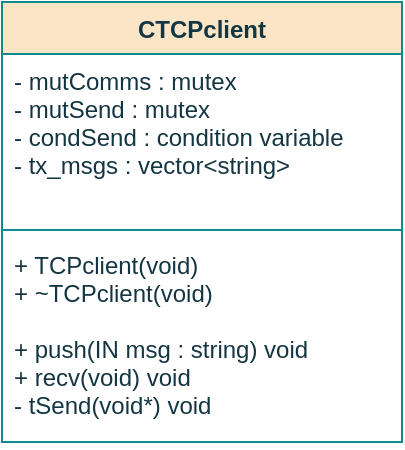 <mxfile version="15.9.6" type="github" pages="4">
  <diagram id="49ln73r_cyLWRRV5bPis" name="Class">
    <mxGraphModel dx="771" dy="411" grid="1" gridSize="10" guides="1" tooltips="1" connect="1" arrows="1" fold="1" page="1" pageScale="1" pageWidth="850" pageHeight="1100" math="0" shadow="0">
      <root>
        <mxCell id="0" />
        <mxCell id="1" parent="0" />
        <mxCell id="VT_Aw-DX98Dw9pmr3WUd-1" value="CTCPclient" style="swimlane;fontStyle=1;align=center;verticalAlign=top;childLayout=stackLayout;horizontal=1;startSize=26;horizontalStack=0;resizeParent=1;resizeParentMax=0;resizeLast=0;collapsible=1;marginBottom=0;fillColor=#FAE5C7;strokeColor=#0F8B8D;fontColor=#143642;" vertex="1" parent="1">
          <mxGeometry x="320" y="190" width="200" height="220" as="geometry">
            <mxRectangle x="240" y="280" width="60" height="26" as="alternateBounds" />
          </mxGeometry>
        </mxCell>
        <mxCell id="VT_Aw-DX98Dw9pmr3WUd-2" value="-  mutComms : mutex&#xa;-  mutSend : mutex&#xa;- condSend : condition variable&#xa;- tx_msgs : vector&lt;string&gt;&#xa;&#xa;&#xa;&#xa;&#xa;&#xa;" style="text;strokeColor=none;fillColor=none;align=left;verticalAlign=top;spacingLeft=4;spacingRight=4;overflow=hidden;rotatable=0;points=[[0,0.5],[1,0.5]];portConstraint=eastwest;fontColor=#143642;" vertex="1" parent="VT_Aw-DX98Dw9pmr3WUd-1">
          <mxGeometry y="26" width="200" height="84" as="geometry" />
        </mxCell>
        <mxCell id="VT_Aw-DX98Dw9pmr3WUd-3" value="" style="line;strokeWidth=1;fillColor=none;align=left;verticalAlign=middle;spacingTop=-1;spacingLeft=3;spacingRight=3;rotatable=0;labelPosition=right;points=[];portConstraint=eastwest;labelBackgroundColor=#DAD2D8;strokeColor=#0F8B8D;fontColor=#143642;" vertex="1" parent="VT_Aw-DX98Dw9pmr3WUd-1">
          <mxGeometry y="110" width="200" height="8" as="geometry" />
        </mxCell>
        <mxCell id="VT_Aw-DX98Dw9pmr3WUd-4" value="+ TCPclient(void)&#xa;+ ~TCPclient(void)&#xa;&#xa;+ push(IN msg : string) void&#xa;+ recv(void) void&#xa;- tSend(void*) void" style="text;strokeColor=none;fillColor=none;align=left;verticalAlign=top;spacingLeft=4;spacingRight=4;overflow=hidden;rotatable=0;points=[[0,0.5],[1,0.5]];portConstraint=eastwest;fontColor=#143642;" vertex="1" parent="VT_Aw-DX98Dw9pmr3WUd-1">
          <mxGeometry y="118" width="200" height="102" as="geometry" />
        </mxCell>
      </root>
    </mxGraphModel>
  </diagram>
  <diagram id="X-pz4pQRBfgOnDB83TKP" name="push">
    <mxGraphModel dx="931" dy="527" grid="1" gridSize="10" guides="1" tooltips="1" connect="1" arrows="1" fold="1" page="1" pageScale="1" pageWidth="850" pageHeight="1100" math="0" shadow="0">
      <root>
        <mxCell id="3cbHG8BPpw8UgqueG_jl-0" />
        <mxCell id="3cbHG8BPpw8UgqueG_jl-1" parent="3cbHG8BPpw8UgqueG_jl-0" />
        <mxCell id="3cbHG8BPpw8UgqueG_jl-2" style="edgeStyle=orthogonalEdgeStyle;curved=0;rounded=1;sketch=0;orthogonalLoop=1;jettySize=auto;html=1;exitX=0.5;exitY=1;exitDx=0;exitDy=0;entryX=0.5;entryY=0;entryDx=0;entryDy=0;fontColor=#143642;strokeColor=#A8201A;fillColor=#FAE5C7;" edge="1" parent="3cbHG8BPpw8UgqueG_jl-1" source="3cbHG8BPpw8UgqueG_jl-3">
          <mxGeometry relative="1" as="geometry">
            <mxPoint x="435.26" y="120.0" as="targetPoint" />
          </mxGeometry>
        </mxCell>
        <mxCell id="3cbHG8BPpw8UgqueG_jl-3" value="&lt;div&gt;Push&lt;/div&gt;&lt;div&gt;&lt;br&gt;&lt;/div&gt;&lt;div&gt;IN: &lt;i&gt;&lt;span style=&quot;font-weight: normal&quot;&gt;msg&lt;/span&gt;&lt;/i&gt;&lt;br&gt;&lt;/div&gt;" style="ellipse;whiteSpace=wrap;html=1;fillColor=#FAE5C7;strokeColor=#0F8B8D;fontColor=#143642;fontStyle=1" vertex="1" parent="3cbHG8BPpw8UgqueG_jl-1">
          <mxGeometry x="372.26" y="30" width="125.5" height="50" as="geometry" />
        </mxCell>
        <mxCell id="3cbHG8BPpw8UgqueG_jl-4" style="edgeStyle=orthogonalEdgeStyle;curved=0;rounded=1;sketch=0;orthogonalLoop=1;jettySize=auto;html=1;exitX=0.5;exitY=1;exitDx=0;exitDy=0;entryX=0.5;entryY=0;entryDx=0;entryDy=0;fontColor=#143642;strokeColor=#A8201A;fillColor=#FAE5C7;" edge="1" parent="3cbHG8BPpw8UgqueG_jl-1" source="3cbHG8BPpw8UgqueG_jl-5" target="3cbHG8BPpw8UgqueG_jl-9">
          <mxGeometry relative="1" as="geometry" />
        </mxCell>
        <mxCell id="3cbHG8BPpw8UgqueG_jl-5" value="&lt;b&gt;Lock&lt;/b&gt; &lt;i&gt;mutSend&lt;/i&gt;" style="rounded=0;whiteSpace=wrap;html=1;sketch=0;fontColor=#143642;strokeColor=#0F8B8D;fillColor=#FAE5C7;" vertex="1" parent="3cbHG8BPpw8UgqueG_jl-1">
          <mxGeometry x="360.26" y="120" width="150" height="40" as="geometry" />
        </mxCell>
        <mxCell id="3cbHG8BPpw8UgqueG_jl-6" style="edgeStyle=orthogonalEdgeStyle;curved=0;rounded=1;sketch=0;orthogonalLoop=1;jettySize=auto;html=1;exitX=0.5;exitY=1;exitDx=0;exitDy=0;entryX=0.5;entryY=0;entryDx=0;entryDy=0;fontColor=#143642;strokeColor=#A8201A;fillColor=#FAE5C7;" edge="1" parent="3cbHG8BPpw8UgqueG_jl-1" source="3cbHG8BPpw8UgqueG_jl-7" target="3cbHG8BPpw8UgqueG_jl-12">
          <mxGeometry relative="1" as="geometry" />
        </mxCell>
        <mxCell id="3cbHG8BPpw8UgqueG_jl-7" value="&lt;b&gt;Unlock&lt;/b&gt; &lt;i&gt;mutSend&lt;/i&gt;" style="rounded=0;whiteSpace=wrap;html=1;sketch=0;fontColor=#143642;strokeColor=#0F8B8D;fillColor=#FAE5C7;" vertex="1" parent="3cbHG8BPpw8UgqueG_jl-1">
          <mxGeometry x="360" y="300" width="150" height="40" as="geometry" />
        </mxCell>
        <mxCell id="3cbHG8BPpw8UgqueG_jl-8" style="edgeStyle=orthogonalEdgeStyle;curved=0;rounded=1;sketch=0;orthogonalLoop=1;jettySize=auto;html=1;exitX=0.5;exitY=1;exitDx=0;exitDy=0;fontColor=#143642;strokeColor=#A8201A;fillColor=#FAE5C7;" edge="1" parent="3cbHG8BPpw8UgqueG_jl-1" source="3cbHG8BPpw8UgqueG_jl-9" target="3cbHG8BPpw8UgqueG_jl-11">
          <mxGeometry relative="1" as="geometry" />
        </mxCell>
        <mxCell id="3cbHG8BPpw8UgqueG_jl-9" value="&lt;b&gt;Push &lt;/b&gt;&lt;i&gt;msg&lt;/i&gt; to &lt;i&gt;tx_msgs&lt;/i&gt;" style="rounded=0;whiteSpace=wrap;html=1;sketch=0;fontColor=#143642;strokeColor=#0F8B8D;fillColor=#FAE5C7;" vertex="1" parent="3cbHG8BPpw8UgqueG_jl-1">
          <mxGeometry x="360.01" y="180" width="150.25" height="40" as="geometry" />
        </mxCell>
        <mxCell id="3cbHG8BPpw8UgqueG_jl-10" style="edgeStyle=orthogonalEdgeStyle;curved=0;rounded=1;sketch=0;orthogonalLoop=1;jettySize=auto;html=1;exitX=0.5;exitY=1;exitDx=0;exitDy=0;fontColor=#143642;strokeColor=#A8201A;fillColor=#FAE5C7;" edge="1" parent="3cbHG8BPpw8UgqueG_jl-1" source="3cbHG8BPpw8UgqueG_jl-11" target="3cbHG8BPpw8UgqueG_jl-7">
          <mxGeometry relative="1" as="geometry" />
        </mxCell>
        <mxCell id="3cbHG8BPpw8UgqueG_jl-11" value="&lt;b&gt;Signal&lt;/b&gt; &lt;i&gt;condSend&lt;/i&gt;" style="rounded=0;whiteSpace=wrap;html=1;sketch=0;fontColor=#143642;strokeColor=#0F8B8D;fillColor=#FAE5C7;" vertex="1" parent="3cbHG8BPpw8UgqueG_jl-1">
          <mxGeometry x="360.01" y="240" width="150" height="40" as="geometry" />
        </mxCell>
        <mxCell id="3cbHG8BPpw8UgqueG_jl-12" value="End" style="ellipse;whiteSpace=wrap;html=1;fillColor=#FAE5C7;strokeColor=#0F8B8D;fontColor=#143642;fontStyle=1" vertex="1" parent="3cbHG8BPpw8UgqueG_jl-1">
          <mxGeometry x="405.88" y="370" width="58.25" height="40" as="geometry" />
        </mxCell>
      </root>
    </mxGraphModel>
  </diagram>
  <diagram id="GCx22StDLpc6vgn4ESjC" name="send">
    <mxGraphModel dx="1350" dy="764" grid="1" gridSize="10" guides="1" tooltips="1" connect="1" arrows="1" fold="1" page="1" pageScale="1" pageWidth="850" pageHeight="1100" math="0" shadow="0">
      <root>
        <mxCell id="8K9KiGm8iUB3ZnxoUxFl-0" />
        <mxCell id="8K9KiGm8iUB3ZnxoUxFl-1" parent="8K9KiGm8iUB3ZnxoUxFl-0" />
        <mxCell id="8K9KiGm8iUB3ZnxoUxFl-2" style="edgeStyle=orthogonalEdgeStyle;curved=0;rounded=1;sketch=0;orthogonalLoop=1;jettySize=auto;html=1;exitX=0.5;exitY=1;exitDx=0;exitDy=0;entryX=0.5;entryY=0;entryDx=0;entryDy=0;fontColor=#143642;strokeColor=#A8201A;fillColor=#FAE5C7;" edge="1" parent="8K9KiGm8iUB3ZnxoUxFl-1" source="8K9KiGm8iUB3ZnxoUxFl-3" target="8K9KiGm8iUB3ZnxoUxFl-5">
          <mxGeometry relative="1" as="geometry">
            <mxPoint x="464.75" y="150" as="targetPoint" />
          </mxGeometry>
        </mxCell>
        <mxCell id="8K9KiGm8iUB3ZnxoUxFl-3" value="Send" style="ellipse;whiteSpace=wrap;html=1;fillColor=#FAE5C7;strokeColor=#0F8B8D;fontColor=#143642;fontStyle=1" vertex="1" parent="8K9KiGm8iUB3ZnxoUxFl-1">
          <mxGeometry x="402" y="80" width="125.5" height="50" as="geometry" />
        </mxCell>
        <mxCell id="8K9KiGm8iUB3ZnxoUxFl-4" style="edgeStyle=orthogonalEdgeStyle;curved=0;rounded=1;sketch=0;orthogonalLoop=1;jettySize=auto;html=1;exitX=0.5;exitY=1;exitDx=0;exitDy=0;entryX=0.5;entryY=0;entryDx=0;entryDy=0;fontColor=#143642;strokeColor=#A8201A;fillColor=#FAE5C7;" edge="1" parent="8K9KiGm8iUB3ZnxoUxFl-1" source="8K9KiGm8iUB3ZnxoUxFl-5" target="8K9KiGm8iUB3ZnxoUxFl-16">
          <mxGeometry relative="1" as="geometry" />
        </mxCell>
        <mxCell id="8K9KiGm8iUB3ZnxoUxFl-5" value="&lt;b&gt;Lock&lt;/b&gt; &lt;i&gt;mutSend&lt;/i&gt;" style="rounded=0;whiteSpace=wrap;html=1;sketch=0;fontColor=#143642;strokeColor=#0F8B8D;fillColor=#FAE5C7;" vertex="1" parent="8K9KiGm8iUB3ZnxoUxFl-1">
          <mxGeometry x="390" y="170" width="150" height="40" as="geometry" />
        </mxCell>
        <mxCell id="8K9KiGm8iUB3ZnxoUxFl-6" value="condSend" style="edgeStyle=orthogonalEdgeStyle;curved=0;rounded=1;sketch=0;orthogonalLoop=1;jettySize=auto;html=1;fontColor=#143642;strokeColor=#A8201A;fillColor=#FAE5C7;entryX=1;entryY=0.5;entryDx=0;entryDy=0;fontStyle=2" edge="1" parent="8K9KiGm8iUB3ZnxoUxFl-1" source="8K9KiGm8iUB3ZnxoUxFl-7" target="8K9KiGm8iUB3ZnxoUxFl-18">
          <mxGeometry x="-0.667" relative="1" as="geometry">
            <mxPoint x="464.5" y="410.0" as="targetPoint" />
            <Array as="points">
              <mxPoint x="565" y="370" />
            </Array>
            <mxPoint as="offset" />
          </mxGeometry>
        </mxCell>
        <mxCell id="8K9KiGm8iUB3ZnxoUxFl-7" value="&lt;b&gt;Wait&lt;/b&gt; for &lt;i&gt;condSend&lt;/i&gt;" style="rounded=0;whiteSpace=wrap;html=1;sketch=0;fontColor=#143642;strokeColor=#0F8B8D;fillColor=#FAE5C7;" vertex="1" parent="8K9KiGm8iUB3ZnxoUxFl-1">
          <mxGeometry x="490" y="310" width="150" height="40" as="geometry" />
        </mxCell>
        <mxCell id="8K9KiGm8iUB3ZnxoUxFl-8" value="" style="edgeStyle=orthogonalEdgeStyle;rounded=1;sketch=0;orthogonalLoop=1;jettySize=auto;html=1;fontColor=#143642;strokeColor=#A8201A;fillColor=#FAE5C7;" edge="1" parent="8K9KiGm8iUB3ZnxoUxFl-1" source="8K9KiGm8iUB3ZnxoUxFl-9" target="8K9KiGm8iUB3ZnxoUxFl-11">
          <mxGeometry relative="1" as="geometry" />
        </mxCell>
        <mxCell id="8K9KiGm8iUB3ZnxoUxFl-9" value="&lt;b&gt;TCPSend&lt;/b&gt;(&lt;i&gt;msg&lt;/i&gt;)" style="shape=process;whiteSpace=wrap;html=1;backgroundOutline=1;rounded=0;sketch=0;fontColor=#143642;strokeColor=#0F8B8D;fillColor=#FAE5C7;" vertex="1" parent="8K9KiGm8iUB3ZnxoUxFl-1">
          <mxGeometry x="390.38" y="590" width="150" height="40" as="geometry" />
        </mxCell>
        <mxCell id="8K9KiGm8iUB3ZnxoUxFl-10" style="edgeStyle=orthogonalEdgeStyle;rounded=1;orthogonalLoop=1;jettySize=auto;html=1;exitX=0.5;exitY=1;exitDx=0;exitDy=0;strokeColor=#A8201A;" edge="1" parent="8K9KiGm8iUB3ZnxoUxFl-1" source="8K9KiGm8iUB3ZnxoUxFl-11" target="8K9KiGm8iUB3ZnxoUxFl-27">
          <mxGeometry relative="1" as="geometry" />
        </mxCell>
        <mxCell id="8K9KiGm8iUB3ZnxoUxFl-11" value="&lt;b&gt;Unlock&lt;/b&gt; &lt;i&gt;mutComms&lt;/i&gt;" style="rounded=0;whiteSpace=wrap;html=1;sketch=0;fontColor=#143642;strokeColor=#0F8B8D;fillColor=#FAE5C7;" vertex="1" parent="8K9KiGm8iUB3ZnxoUxFl-1">
          <mxGeometry x="390.76" y="650" width="150" height="40" as="geometry" />
        </mxCell>
        <mxCell id="8K9KiGm8iUB3ZnxoUxFl-12" style="edgeStyle=orthogonalEdgeStyle;curved=0;rounded=1;sketch=0;orthogonalLoop=1;jettySize=auto;html=1;exitX=0;exitY=0.5;exitDx=0;exitDy=0;fontColor=#143642;strokeColor=#A8201A;fillColor=#FAE5C7;entryX=0;entryY=0.5;entryDx=0;entryDy=0;" edge="1" parent="8K9KiGm8iUB3ZnxoUxFl-1" source="8K9KiGm8iUB3ZnxoUxFl-16" target="8K9KiGm8iUB3ZnxoUxFl-18">
          <mxGeometry relative="1" as="geometry">
            <mxPoint x="460" y="400.0" as="targetPoint" />
            <Array as="points">
              <mxPoint x="370" y="270" />
              <mxPoint x="370" y="370" />
            </Array>
          </mxGeometry>
        </mxCell>
        <mxCell id="8K9KiGm8iUB3ZnxoUxFl-13" value="No" style="edgeLabel;html=1;align=center;verticalAlign=middle;resizable=0;points=[];fontColor=#143642;" vertex="1" connectable="0" parent="8K9KiGm8iUB3ZnxoUxFl-12">
          <mxGeometry x="-0.879" relative="1" as="geometry">
            <mxPoint as="offset" />
          </mxGeometry>
        </mxCell>
        <mxCell id="8K9KiGm8iUB3ZnxoUxFl-14" style="edgeStyle=orthogonalEdgeStyle;curved=0;rounded=1;sketch=0;orthogonalLoop=1;jettySize=auto;html=1;exitX=1;exitY=0.5;exitDx=0;exitDy=0;entryX=0.5;entryY=0;entryDx=0;entryDy=0;fontColor=#143642;strokeColor=#A8201A;fillColor=#FAE5C7;" edge="1" parent="8K9KiGm8iUB3ZnxoUxFl-1" source="8K9KiGm8iUB3ZnxoUxFl-16" target="8K9KiGm8iUB3ZnxoUxFl-7">
          <mxGeometry relative="1" as="geometry" />
        </mxCell>
        <mxCell id="8K9KiGm8iUB3ZnxoUxFl-15" value="Yes" style="edgeLabel;html=1;align=center;verticalAlign=middle;resizable=0;points=[];fontColor=#143642;" vertex="1" connectable="0" parent="8K9KiGm8iUB3ZnxoUxFl-14">
          <mxGeometry x="-0.8" y="-1" relative="1" as="geometry">
            <mxPoint as="offset" />
          </mxGeometry>
        </mxCell>
        <mxCell id="8K9KiGm8iUB3ZnxoUxFl-16" value="Is &lt;i&gt;tx_msgs&lt;/i&gt; empty?" style="rhombus;whiteSpace=wrap;html=1;rounded=0;sketch=0;fontColor=#143642;strokeColor=#0F8B8D;fillColor=#FAE5C7;" vertex="1" parent="8K9KiGm8iUB3ZnxoUxFl-1">
          <mxGeometry x="422" y="230" width="85.5" height="80" as="geometry" />
        </mxCell>
        <mxCell id="8K9KiGm8iUB3ZnxoUxFl-17" style="edgeStyle=orthogonalEdgeStyle;curved=0;rounded=1;sketch=0;orthogonalLoop=1;jettySize=auto;html=1;exitX=0.5;exitY=1;exitDx=0;exitDy=0;entryX=0.5;entryY=0;entryDx=0;entryDy=0;fontColor=#143642;strokeColor=#A8201A;fillColor=#FAE5C7;" edge="1" parent="8K9KiGm8iUB3ZnxoUxFl-1" source="8K9KiGm8iUB3ZnxoUxFl-18">
          <mxGeometry relative="1" as="geometry">
            <mxPoint x="464.62" y="410" as="targetPoint" />
          </mxGeometry>
        </mxCell>
        <mxCell id="8K9KiGm8iUB3ZnxoUxFl-18" value="" style="ellipse;whiteSpace=wrap;html=1;aspect=fixed;rounded=0;sketch=0;fontColor=#143642;strokeColor=#0F8B8D;fillColor=#FAE5C7;" vertex="1" parent="8K9KiGm8iUB3ZnxoUxFl-1">
          <mxGeometry x="455" y="360" width="20" height="20" as="geometry" />
        </mxCell>
        <mxCell id="8K9KiGm8iUB3ZnxoUxFl-19" value="Continue to send queued messages" style="shape=note;whiteSpace=wrap;html=1;backgroundOutline=1;darkOpacity=0.05;rounded=0;sketch=0;fontColor=#143642;strokeColor=#0F8B8D;fillColor=#FAE5C7;size=15;fontSize=11;" vertex="1" parent="8K9KiGm8iUB3ZnxoUxFl-1">
          <mxGeometry x="240" y="250" width="100" height="50" as="geometry" />
        </mxCell>
        <mxCell id="8K9KiGm8iUB3ZnxoUxFl-20" value="" style="endArrow=none;dashed=1;html=1;rounded=1;sketch=0;fontColor=#143642;strokeColor=#A8201A;fillColor=#FAE5C7;curved=0;exitX=0;exitY=0;exitDx=100;exitDy=15;exitPerimeter=0;" edge="1" parent="8K9KiGm8iUB3ZnxoUxFl-1" source="8K9KiGm8iUB3ZnxoUxFl-19">
          <mxGeometry width="50" height="50" relative="1" as="geometry">
            <mxPoint x="290" y="360" as="sourcePoint" />
            <mxPoint x="370" y="280" as="targetPoint" />
          </mxGeometry>
        </mxCell>
        <mxCell id="8K9KiGm8iUB3ZnxoUxFl-21" style="edgeStyle=orthogonalEdgeStyle;rounded=1;orthogonalLoop=1;jettySize=auto;html=1;exitX=0.5;exitY=1;exitDx=0;exitDy=0;entryX=0.5;entryY=0;entryDx=0;entryDy=0;strokeColor=#A8201A;" edge="1" parent="8K9KiGm8iUB3ZnxoUxFl-1" source="8K9KiGm8iUB3ZnxoUxFl-22" target="8K9KiGm8iUB3ZnxoUxFl-26">
          <mxGeometry relative="1" as="geometry" />
        </mxCell>
        <mxCell id="8K9KiGm8iUB3ZnxoUxFl-22" value="&lt;b&gt;Pop &lt;/b&gt;&lt;i&gt;msg &lt;/i&gt;from &lt;i&gt;tx_msgs&lt;/i&gt;" style="rounded=0;whiteSpace=wrap;html=1;sketch=0;fontColor=#143642;strokeColor=#0F8B8D;fillColor=#FAE5C7;" vertex="1" parent="8K9KiGm8iUB3ZnxoUxFl-1">
          <mxGeometry x="390" y="410" width="150" height="40" as="geometry" />
        </mxCell>
        <mxCell id="8K9KiGm8iUB3ZnxoUxFl-23" style="edgeStyle=orthogonalEdgeStyle;rounded=1;orthogonalLoop=1;jettySize=auto;html=1;exitX=0.5;exitY=1;exitDx=0;exitDy=0;entryX=0.5;entryY=0;entryDx=0;entryDy=0;strokeColor=#A8201A;" edge="1" parent="8K9KiGm8iUB3ZnxoUxFl-1" source="8K9KiGm8iUB3ZnxoUxFl-24" target="8K9KiGm8iUB3ZnxoUxFl-9">
          <mxGeometry relative="1" as="geometry" />
        </mxCell>
        <mxCell id="8K9KiGm8iUB3ZnxoUxFl-24" value="&lt;b&gt;Lock&lt;/b&gt; &lt;i&gt;mutComms&lt;/i&gt;" style="rounded=0;whiteSpace=wrap;html=1;sketch=0;fontColor=#143642;strokeColor=#0F8B8D;fillColor=#FAE5C7;" vertex="1" parent="8K9KiGm8iUB3ZnxoUxFl-1">
          <mxGeometry x="390.38" y="530" width="150" height="40" as="geometry" />
        </mxCell>
        <mxCell id="8K9KiGm8iUB3ZnxoUxFl-25" style="edgeStyle=orthogonalEdgeStyle;rounded=1;orthogonalLoop=1;jettySize=auto;html=1;exitX=0.5;exitY=1;exitDx=0;exitDy=0;entryX=0.5;entryY=0;entryDx=0;entryDy=0;strokeColor=#A8201A;" edge="1" parent="8K9KiGm8iUB3ZnxoUxFl-1" source="8K9KiGm8iUB3ZnxoUxFl-26" target="8K9KiGm8iUB3ZnxoUxFl-24">
          <mxGeometry relative="1" as="geometry" />
        </mxCell>
        <mxCell id="8K9KiGm8iUB3ZnxoUxFl-26" value="&lt;b&gt;Unlock&lt;/b&gt; &lt;i&gt;mutSend&lt;/i&gt;" style="rounded=0;whiteSpace=wrap;html=1;sketch=0;fontColor=#143642;strokeColor=#0F8B8D;fillColor=#FAE5C7;" vertex="1" parent="8K9KiGm8iUB3ZnxoUxFl-1">
          <mxGeometry x="390.76" y="470" width="150" height="40" as="geometry" />
        </mxCell>
        <mxCell id="8K9KiGm8iUB3ZnxoUxFl-27" value="End" style="ellipse;whiteSpace=wrap;html=1;fillColor=#FAE5C7;strokeColor=#0F8B8D;fontColor=#143642;fontStyle=1" vertex="1" parent="8K9KiGm8iUB3ZnxoUxFl-1">
          <mxGeometry x="436.64" y="720" width="58.25" height="40" as="geometry" />
        </mxCell>
      </root>
    </mxGraphModel>
  </diagram>
  <diagram id="B236Pj5c0BSej4OPTCYv" name="recv">
    <mxGraphModel dx="931" dy="527" grid="1" gridSize="10" guides="1" tooltips="1" connect="1" arrows="1" fold="1" page="1" pageScale="1" pageWidth="850" pageHeight="1100" math="0" shadow="0">
      <root>
        <mxCell id="ajOKWsYXh7jkw-FmMyLL-0" />
        <mxCell id="ajOKWsYXh7jkw-FmMyLL-1" parent="ajOKWsYXh7jkw-FmMyLL-0" />
        <mxCell id="ajOKWsYXh7jkw-FmMyLL-2" style="edgeStyle=orthogonalEdgeStyle;curved=0;rounded=1;sketch=0;orthogonalLoop=1;jettySize=auto;html=1;exitX=0.5;exitY=1;exitDx=0;exitDy=0;entryX=0.5;entryY=0;entryDx=0;entryDy=0;fontColor=#143642;strokeColor=#A8201A;fillColor=#FAE5C7;" edge="1" parent="ajOKWsYXh7jkw-FmMyLL-1" source="ajOKWsYXh7jkw-FmMyLL-3">
          <mxGeometry relative="1" as="geometry">
            <mxPoint x="445.37" y="120" as="targetPoint" />
          </mxGeometry>
        </mxCell>
        <mxCell id="ajOKWsYXh7jkw-FmMyLL-3" value="&lt;div&gt;Recv&lt;/div&gt;&lt;div&gt;&lt;br&gt;&lt;/div&gt;&lt;div&gt;OUT: &lt;span style=&quot;font-weight: normal&quot;&gt;&lt;i&gt;message&lt;/i&gt;&lt;/span&gt;&lt;br&gt;&lt;/div&gt;" style="ellipse;whiteSpace=wrap;html=1;fillColor=#FAE5C7;strokeColor=#0F8B8D;fontColor=#143642;fontStyle=1" vertex="1" parent="ajOKWsYXh7jkw-FmMyLL-1">
          <mxGeometry x="382.37" y="30" width="125.5" height="50" as="geometry" />
        </mxCell>
        <mxCell id="ajOKWsYXh7jkw-FmMyLL-4" value="" style="edgeStyle=orthogonalEdgeStyle;curved=0;rounded=1;sketch=0;orthogonalLoop=1;jettySize=auto;html=1;fontColor=#143642;strokeColor=#A8201A;fillColor=#FAE5C7;" edge="1" parent="ajOKWsYXh7jkw-FmMyLL-1" source="ajOKWsYXh7jkw-FmMyLL-5">
          <mxGeometry relative="1" as="geometry">
            <mxPoint x="445.25" y="180.0" as="targetPoint" />
          </mxGeometry>
        </mxCell>
        <mxCell id="ajOKWsYXh7jkw-FmMyLL-5" value="&lt;div&gt;&lt;b&gt;Lock&lt;/b&gt; &lt;i&gt;mutComms&lt;/i&gt;&lt;/div&gt;" style="rounded=0;whiteSpace=wrap;html=1;sketch=0;fontColor=#143642;strokeColor=#0F8B8D;fillColor=#FAE5C7;" vertex="1" parent="ajOKWsYXh7jkw-FmMyLL-1">
          <mxGeometry x="370.25" y="120" width="150" height="40" as="geometry" />
        </mxCell>
        <mxCell id="ajOKWsYXh7jkw-FmMyLL-6" value="Returns &lt;i&gt;message&lt;/i&gt;" style="edgeStyle=orthogonalEdgeStyle;curved=0;rounded=1;sketch=0;orthogonalLoop=1;jettySize=auto;html=1;fontColor=#143642;strokeColor=#A8201A;fillColor=#FAE5C7;entryX=0.5;entryY=0;entryDx=0;entryDy=0;" edge="1" parent="ajOKWsYXh7jkw-FmMyLL-1" target="ajOKWsYXh7jkw-FmMyLL-8">
          <mxGeometry relative="1" as="geometry">
            <mxPoint x="445.25" y="220" as="sourcePoint" />
            <mxPoint x="444.75" y="270.0" as="targetPoint" />
          </mxGeometry>
        </mxCell>
        <mxCell id="ajOKWsYXh7jkw-FmMyLL-7" style="edgeStyle=orthogonalEdgeStyle;rounded=1;orthogonalLoop=1;jettySize=auto;html=1;exitX=0.5;exitY=1;exitDx=0;exitDy=0;entryX=0.5;entryY=0;entryDx=0;entryDy=0;strokeColor=#A8201A;" edge="1" parent="ajOKWsYXh7jkw-FmMyLL-1" source="ajOKWsYXh7jkw-FmMyLL-8" target="ajOKWsYXh7jkw-FmMyLL-10">
          <mxGeometry relative="1" as="geometry" />
        </mxCell>
        <mxCell id="ajOKWsYXh7jkw-FmMyLL-8" value="&lt;b&gt;Unlock&lt;/b&gt; &lt;i&gt;mutComms&lt;/i&gt;" style="rounded=0;whiteSpace=wrap;html=1;sketch=0;fontColor=#143642;strokeColor=#0F8B8D;fillColor=#FAE5C7;" vertex="1" parent="ajOKWsYXh7jkw-FmMyLL-1">
          <mxGeometry x="370" y="270" width="150" height="40" as="geometry" />
        </mxCell>
        <mxCell id="ajOKWsYXh7jkw-FmMyLL-9" value="&lt;b&gt;TCPReceive()&lt;/b&gt;" style="shape=process;whiteSpace=wrap;html=1;backgroundOutline=1;rounded=0;sketch=0;fontColor=#143642;strokeColor=#0F8B8D;fillColor=#FAE5C7;" vertex="1" parent="ajOKWsYXh7jkw-FmMyLL-1">
          <mxGeometry x="370.25" y="180" width="150" height="40" as="geometry" />
        </mxCell>
        <mxCell id="ajOKWsYXh7jkw-FmMyLL-10" value="End" style="ellipse;whiteSpace=wrap;html=1;fillColor=#FAE5C7;strokeColor=#0F8B8D;fontColor=#143642;fontStyle=1" vertex="1" parent="ajOKWsYXh7jkw-FmMyLL-1">
          <mxGeometry x="415.87" y="330" width="58.25" height="40" as="geometry" />
        </mxCell>
      </root>
    </mxGraphModel>
  </diagram>
</mxfile>
